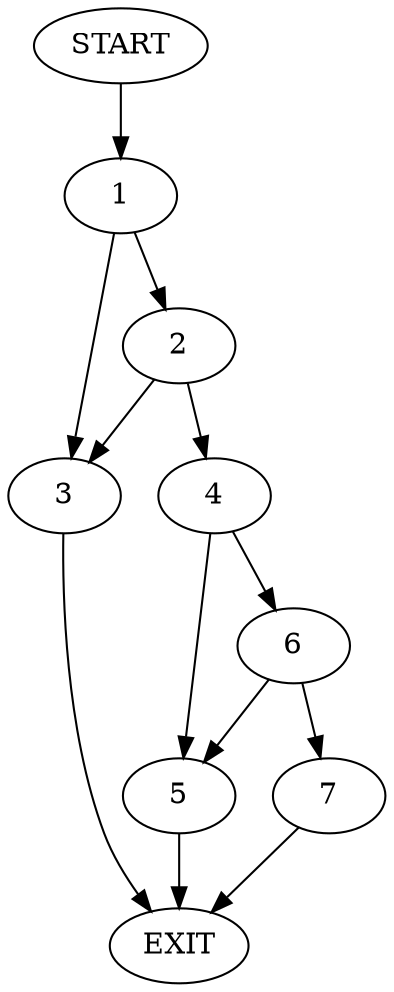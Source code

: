 digraph {
0 [label="START"]
8 [label="EXIT"]
0 -> 1
1 -> 2
1 -> 3
3 -> 8
2 -> 4
2 -> 3
4 -> 5
4 -> 6
5 -> 8
6 -> 5
6 -> 7
7 -> 8
}
